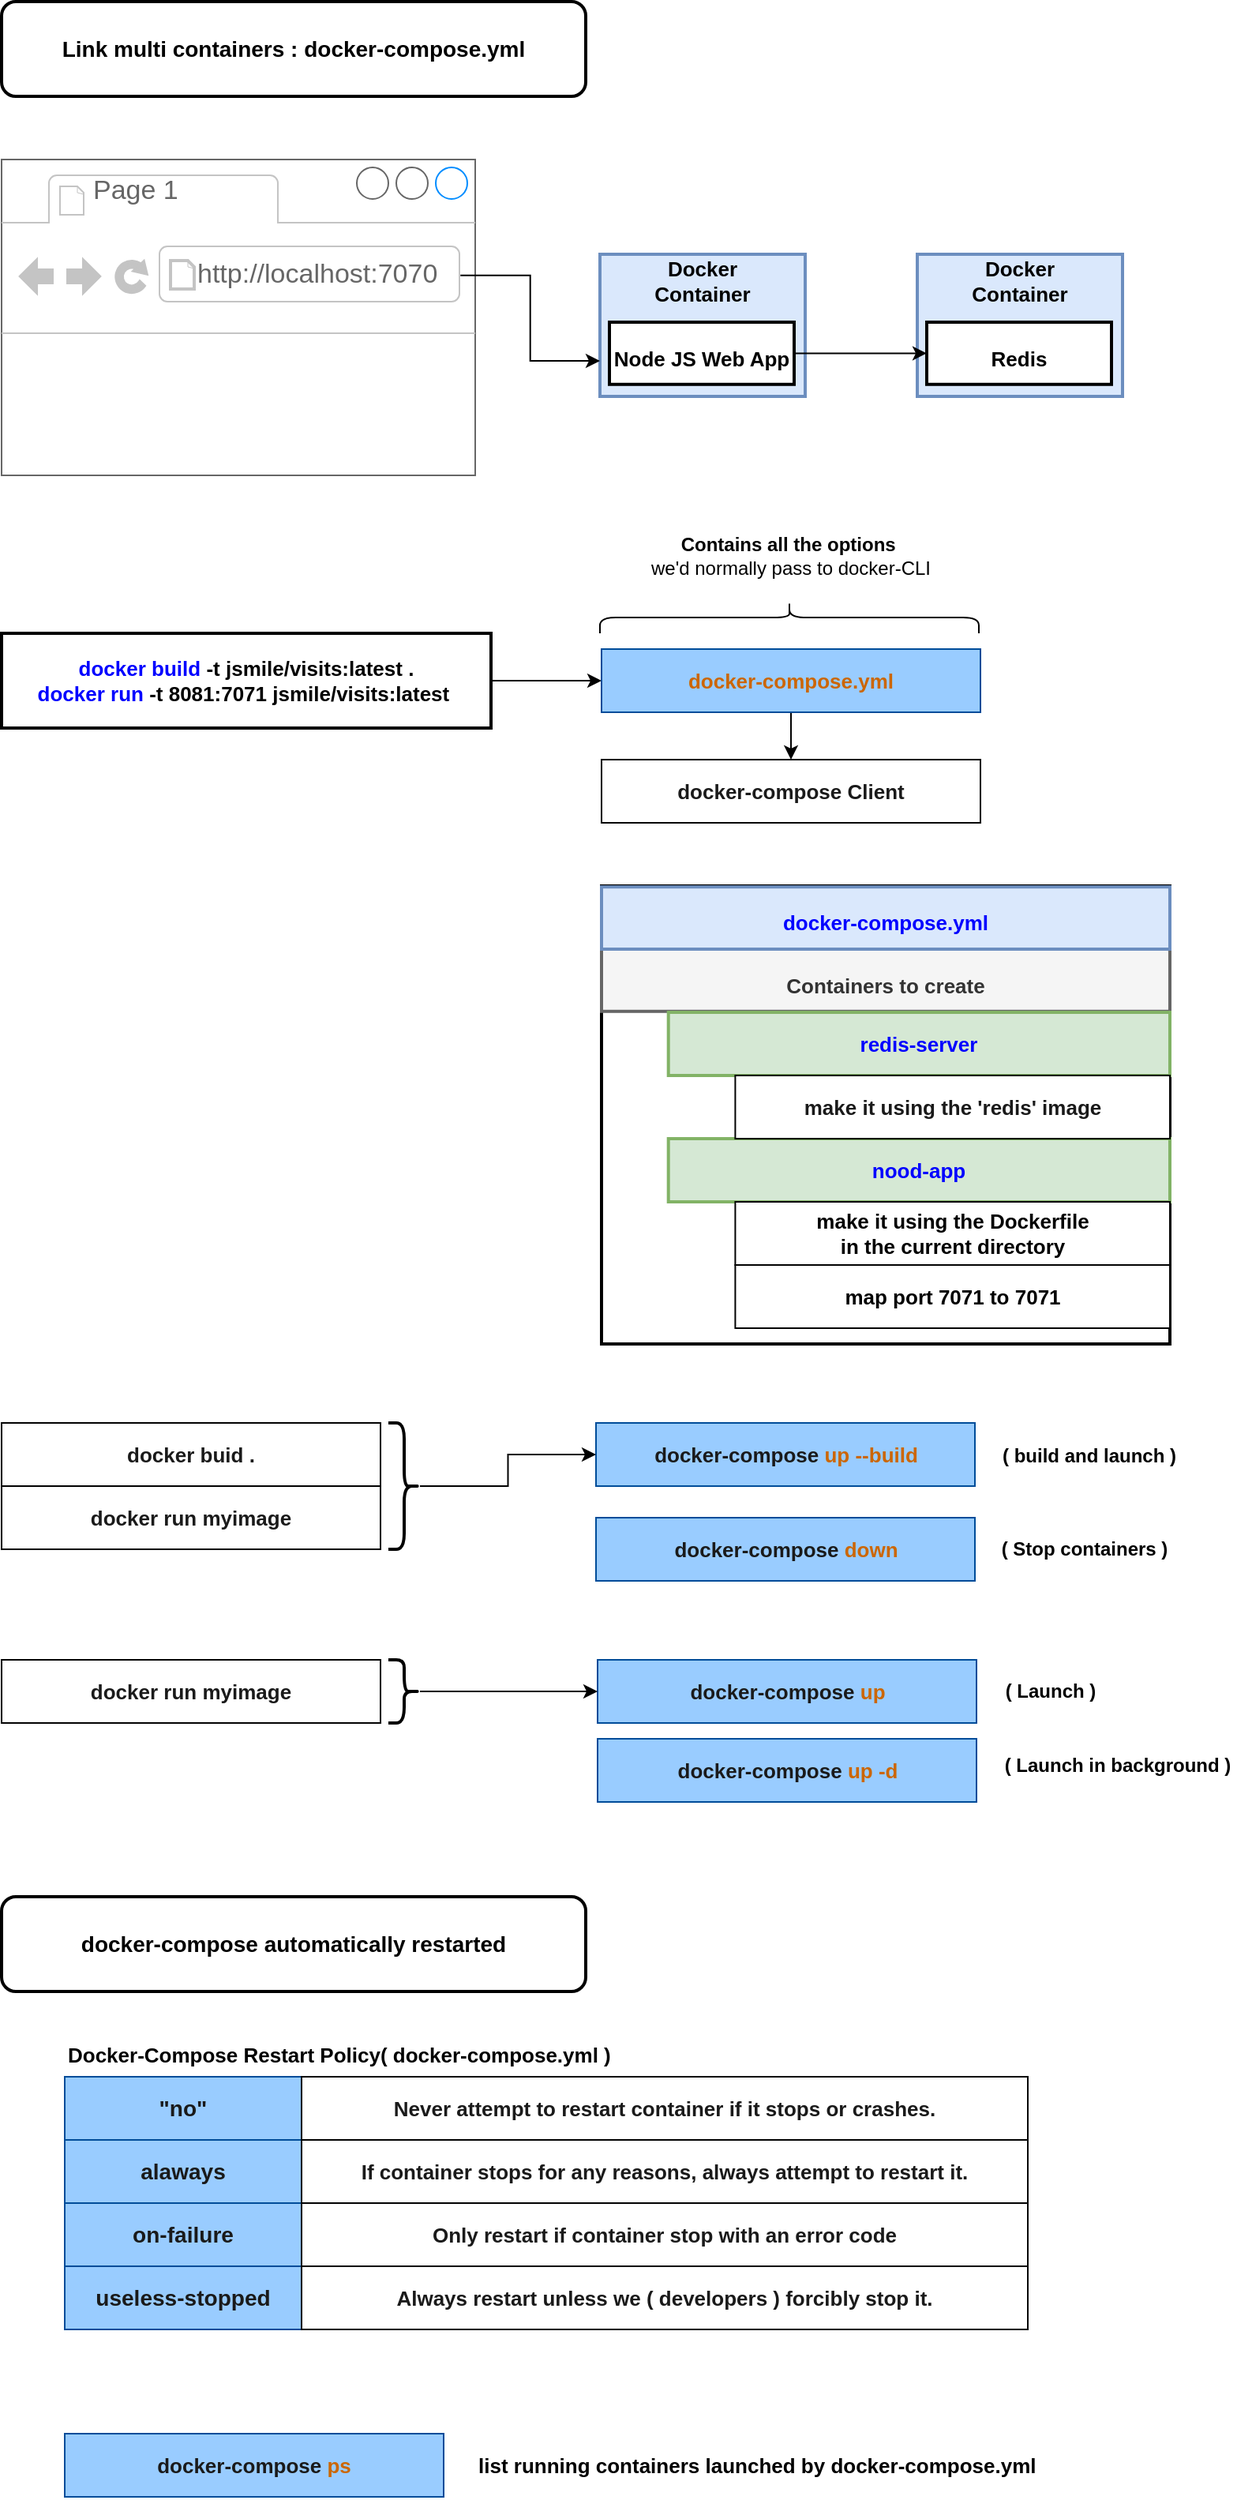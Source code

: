 <mxfile version="12.6.5" type="device"><diagram id="Y5EAjUjbU27fiy8t-uBZ" name="Page-1"><mxGraphModel dx="1635" dy="-357" grid="1" gridSize="10" guides="1" tooltips="1" connect="1" arrows="1" fold="1" page="1" pageScale="1" pageWidth="827" pageHeight="1169" math="0" shadow="0"><root><mxCell id="0"/><mxCell id="1" parent="0"/><mxCell id="GGLLkl98EZ7sNs9_n4qK-8" value="" style="group" parent="1" vertex="1" connectable="0"><mxGeometry x="40" y="1280" width="300" height="200" as="geometry"/></mxCell><mxCell id="GGLLkl98EZ7sNs9_n4qK-7" value="" style="group" parent="GGLLkl98EZ7sNs9_n4qK-8" vertex="1" connectable="0"><mxGeometry width="300" height="200" as="geometry"/></mxCell><mxCell id="GGLLkl98EZ7sNs9_n4qK-1" value="" style="strokeWidth=1;shadow=0;dashed=0;align=center;html=1;shape=mxgraph.mockup.containers.browserWindow;rSize=0;fillColor=#ffffff;strokeColor=#666666;mainText=,;recursiveResize=0;fontSize=20;" parent="GGLLkl98EZ7sNs9_n4qK-7" vertex="1"><mxGeometry width="300" height="200" as="geometry"/></mxCell><mxCell id="GGLLkl98EZ7sNs9_n4qK-2" value="Page 1" style="strokeWidth=1;shadow=0;dashed=0;align=center;html=1;shape=mxgraph.mockup.containers.anchor;fontSize=17;fontColor=#666666;align=left;" parent="GGLLkl98EZ7sNs9_n4qK-1" vertex="1"><mxGeometry x="56.25" y="9.6" width="103.125" height="20.8" as="geometry"/></mxCell><mxCell id="GGLLkl98EZ7sNs9_n4qK-3" value="http://localhost:7070" style="strokeWidth=1;shadow=0;dashed=0;align=center;html=1;shape=mxgraph.mockup.containers.anchor;rSize=0;fontSize=17;fontColor=#666666;align=left;" parent="GGLLkl98EZ7sNs9_n4qK-1" vertex="1"><mxGeometry x="121.875" y="63" width="168.75" height="20.8" as="geometry"/></mxCell><mxCell id="GGLLkl98EZ7sNs9_n4qK-9" value="&lt;font style=&quot;font-size: 14px&quot;&gt;&lt;b&gt;Link multi containers : docker-compose.yml&lt;/b&gt;&lt;/font&gt;" style="rounded=1;whiteSpace=wrap;html=1;strokeWidth=2;" parent="1" vertex="1"><mxGeometry x="40" y="1180" width="370" height="60" as="geometry"/></mxCell><mxCell id="GGLLkl98EZ7sNs9_n4qK-15" value="" style="group" parent="1" vertex="1" connectable="0"><mxGeometry x="419" y="1340" width="130" height="90" as="geometry"/></mxCell><mxCell id="GGLLkl98EZ7sNs9_n4qK-13" value="" style="group" parent="GGLLkl98EZ7sNs9_n4qK-15" vertex="1" connectable="0"><mxGeometry width="130" height="90" as="geometry"/></mxCell><mxCell id="GGLLkl98EZ7sNs9_n4qK-5" value="" style="rounded=0;whiteSpace=wrap;html=1;strokeWidth=2;fontSize=20;align=center;fillColor=#dae8fc;strokeColor=#6c8ebf;" parent="GGLLkl98EZ7sNs9_n4qK-13" vertex="1"><mxGeometry width="130" height="90.0" as="geometry"/></mxCell><mxCell id="GGLLkl98EZ7sNs9_n4qK-6" value="&lt;font style=&quot;font-size: 13px&quot;&gt;&lt;b&gt;Node JS Web App&lt;/b&gt;&lt;/font&gt;" style="rounded=0;whiteSpace=wrap;html=1;strokeWidth=2;fontSize=20;align=center;" parent="GGLLkl98EZ7sNs9_n4qK-13" vertex="1"><mxGeometry x="6" y="43" width="117" height="39.39" as="geometry"/></mxCell><mxCell id="GGLLkl98EZ7sNs9_n4qK-11" value="&lt;b style=&quot;font-size: 13px&quot;&gt;Docker Container&lt;/b&gt;" style="text;html=1;strokeColor=none;fillColor=none;align=center;verticalAlign=middle;whiteSpace=wrap;rounded=0;" parent="GGLLkl98EZ7sNs9_n4qK-13" vertex="1"><mxGeometry x="45" y="5" width="40" height="23" as="geometry"/></mxCell><mxCell id="GGLLkl98EZ7sNs9_n4qK-16" value="" style="group" parent="1" vertex="1" connectable="0"><mxGeometry x="620" y="1340" width="130" height="90" as="geometry"/></mxCell><mxCell id="GGLLkl98EZ7sNs9_n4qK-17" value="" style="group" parent="GGLLkl98EZ7sNs9_n4qK-16" vertex="1" connectable="0"><mxGeometry width="130" height="90" as="geometry"/></mxCell><mxCell id="GGLLkl98EZ7sNs9_n4qK-18" value="" style="rounded=0;whiteSpace=wrap;html=1;strokeWidth=2;fontSize=20;align=center;fillColor=#dae8fc;strokeColor=#6c8ebf;" parent="GGLLkl98EZ7sNs9_n4qK-17" vertex="1"><mxGeometry width="130" height="90.0" as="geometry"/></mxCell><mxCell id="GGLLkl98EZ7sNs9_n4qK-19" value="&lt;font style=&quot;font-size: 13px&quot;&gt;&lt;b&gt;Redis&lt;/b&gt;&lt;/font&gt;" style="rounded=0;whiteSpace=wrap;html=1;strokeWidth=2;fontSize=20;align=center;" parent="GGLLkl98EZ7sNs9_n4qK-17" vertex="1"><mxGeometry x="6" y="43" width="117" height="39.39" as="geometry"/></mxCell><mxCell id="GGLLkl98EZ7sNs9_n4qK-20" value="&lt;b style=&quot;font-size: 13px&quot;&gt;Docker Container&lt;/b&gt;" style="text;html=1;strokeColor=none;fillColor=none;align=center;verticalAlign=middle;whiteSpace=wrap;rounded=0;" parent="GGLLkl98EZ7sNs9_n4qK-17" vertex="1"><mxGeometry x="45" y="5" width="40" height="23" as="geometry"/></mxCell><mxCell id="GGLLkl98EZ7sNs9_n4qK-21" style="edgeStyle=orthogonalEdgeStyle;rounded=0;orthogonalLoop=1;jettySize=auto;html=1;entryX=0;entryY=0.75;entryDx=0;entryDy=0;" parent="1" source="GGLLkl98EZ7sNs9_n4qK-3" target="GGLLkl98EZ7sNs9_n4qK-5" edge="1"><mxGeometry relative="1" as="geometry"/></mxCell><mxCell id="GGLLkl98EZ7sNs9_n4qK-22" style="edgeStyle=orthogonalEdgeStyle;rounded=0;orthogonalLoop=1;jettySize=auto;html=1;entryX=0;entryY=0.5;entryDx=0;entryDy=0;" parent="1" source="GGLLkl98EZ7sNs9_n4qK-6" target="GGLLkl98EZ7sNs9_n4qK-19" edge="1"><mxGeometry relative="1" as="geometry"/></mxCell><mxCell id="GGLLkl98EZ7sNs9_n4qK-26" style="edgeStyle=orthogonalEdgeStyle;rounded=0;orthogonalLoop=1;jettySize=auto;html=1;entryX=0;entryY=0.5;entryDx=0;entryDy=0;fontSize=13;" parent="1" source="GGLLkl98EZ7sNs9_n4qK-23" target="GGLLkl98EZ7sNs9_n4qK-24" edge="1"><mxGeometry relative="1" as="geometry"/></mxCell><mxCell id="GGLLkl98EZ7sNs9_n4qK-23" value="&lt;font color=&quot;#0000ff&quot;&gt;docker build&lt;/font&gt; -t jsmile/visits:latest .&lt;br style=&quot;font-size: 13px&quot;&gt;&lt;font color=&quot;#0000ff&quot;&gt;docker run&lt;/font&gt; -t 8081:7071 jsmile/visits:latest&amp;nbsp;" style="rounded=0;whiteSpace=wrap;html=1;strokeWidth=2;fontSize=13;fontStyle=1" parent="1" vertex="1"><mxGeometry x="40" y="1580" width="310" height="60" as="geometry"/></mxCell><mxCell id="GGLLkl98EZ7sNs9_n4qK-27" style="edgeStyle=orthogonalEdgeStyle;rounded=0;orthogonalLoop=1;jettySize=auto;html=1;entryX=0.5;entryY=0;entryDx=0;entryDy=0;fontSize=13;" parent="1" source="GGLLkl98EZ7sNs9_n4qK-24" target="GGLLkl98EZ7sNs9_n4qK-25" edge="1"><mxGeometry relative="1" as="geometry"/></mxCell><mxCell id="GGLLkl98EZ7sNs9_n4qK-24" value="&lt;h3 style=&quot;font-size: 13px&quot;&gt;&lt;font style=&quot;font-size: 13px&quot; color=&quot;#cc6600&quot;&gt;docker-compose.yml&lt;/font&gt;&lt;/h3&gt;" style="rounded=0;whiteSpace=wrap;html=1;fillColor=#99CCFF;strokeColor=#004C99;fontSize=13;" parent="1" vertex="1"><mxGeometry x="420" y="1590" width="240" height="40" as="geometry"/></mxCell><mxCell id="GGLLkl98EZ7sNs9_n4qK-25" value="&lt;h3 style=&quot;font-size: 13px&quot;&gt;&lt;font color=&quot;#1a1a1a&quot;&gt;docker-compose Client&lt;/font&gt;&lt;/h3&gt;" style="rounded=0;whiteSpace=wrap;html=1;fontSize=13;" parent="1" vertex="1"><mxGeometry x="420" y="1660" width="240" height="40" as="geometry"/></mxCell><mxCell id="GGLLkl98EZ7sNs9_n4qK-28" value="" style="shape=curlyBracket;whiteSpace=wrap;html=1;rounded=1;fontSize=13;rotation=90;" parent="1" vertex="1"><mxGeometry x="529" y="1450" width="20" height="240" as="geometry"/></mxCell><mxCell id="GGLLkl98EZ7sNs9_n4qK-29" value="&lt;b&gt;Contains all the options&amp;nbsp;&lt;br&gt;&lt;/b&gt;we'd normally pass to docker-CLI" style="text;html=1;strokeColor=none;fillColor=none;align=center;verticalAlign=middle;whiteSpace=wrap;rounded=0;" parent="1" vertex="1"><mxGeometry x="447" y="1510" width="186" height="41" as="geometry"/></mxCell><mxCell id="GGLLkl98EZ7sNs9_n4qK-43" value="" style="group;fillColor=#f5f5f5;strokeColor=#666666;fontColor=#333333;" parent="1" vertex="1" connectable="0"><mxGeometry x="420" y="1740" width="360" height="290" as="geometry"/></mxCell><mxCell id="GGLLkl98EZ7sNs9_n4qK-32" value="" style="rounded=0;whiteSpace=wrap;html=1;strokeWidth=2;fontSize=20;align=center;" parent="GGLLkl98EZ7sNs9_n4qK-43" vertex="1"><mxGeometry width="360" height="290" as="geometry"/></mxCell><mxCell id="GGLLkl98EZ7sNs9_n4qK-33" value="&lt;span style=&quot;font-size: 13px&quot;&gt;&lt;b&gt;Containers to create&lt;/b&gt;&lt;/span&gt;" style="rounded=0;whiteSpace=wrap;html=1;strokeWidth=2;fontSize=20;align=center;fillColor=#f5f5f5;strokeColor=#666666;fontColor=#333333;" parent="GGLLkl98EZ7sNs9_n4qK-43" vertex="1"><mxGeometry y="40" width="360" height="39.39" as="geometry"/></mxCell><mxCell id="GGLLkl98EZ7sNs9_n4qK-35" value="&lt;h3 style=&quot;font-size: 13px&quot;&gt;&lt;font&gt;redis-server&lt;/font&gt;&lt;/h3&gt;" style="rounded=0;whiteSpace=wrap;html=1;fontSize=13;fillColor=#d5e8d4;strokeColor=#82b366;fontColor=#0000FF;fontStyle=1;strokeWidth=2;" parent="GGLLkl98EZ7sNs9_n4qK-43" vertex="1"><mxGeometry x="42.353" y="80" width="317.647" height="40" as="geometry"/></mxCell><mxCell id="GGLLkl98EZ7sNs9_n4qK-36" value="&lt;h3 style=&quot;font-size: 13px&quot;&gt;&lt;font&gt;nood-app&lt;/font&gt;&lt;/h3&gt;" style="rounded=0;whiteSpace=wrap;html=1;fontSize=13;fillColor=#d5e8d4;strokeColor=#82b366;fontColor=#0000FF;fontStyle=1;strokeWidth=2;" parent="GGLLkl98EZ7sNs9_n4qK-43" vertex="1"><mxGeometry x="42.353" y="160" width="317.647" height="40" as="geometry"/></mxCell><mxCell id="GGLLkl98EZ7sNs9_n4qK-37" value="&lt;h3 style=&quot;font-size: 13px&quot;&gt;&lt;font color=&quot;#1a1a1a&quot;&gt;make it using the 'redis' image&lt;/font&gt;&lt;/h3&gt;" style="rounded=0;whiteSpace=wrap;html=1;fontSize=13;" parent="GGLLkl98EZ7sNs9_n4qK-43" vertex="1"><mxGeometry x="84.706" y="120" width="275.294" height="40" as="geometry"/></mxCell><mxCell id="GGLLkl98EZ7sNs9_n4qK-39" value="make it using the Dockerfile&lt;br&gt;in the current directory" style="rounded=0;whiteSpace=wrap;html=1;strokeWidth=1;fontSize=13;fontStyle=1" parent="GGLLkl98EZ7sNs9_n4qK-43" vertex="1"><mxGeometry x="84.706" y="200" width="275.294" height="40" as="geometry"/></mxCell><mxCell id="GGLLkl98EZ7sNs9_n4qK-40" value="map port 7071 to 7071" style="rounded=0;whiteSpace=wrap;html=1;strokeWidth=1;fontSize=13;fontStyle=1" parent="GGLLkl98EZ7sNs9_n4qK-43" vertex="1"><mxGeometry x="84.706" y="240" width="275.294" height="40" as="geometry"/></mxCell><mxCell id="GGLLkl98EZ7sNs9_n4qK-44" value="&lt;span style=&quot;color: rgb(0 , 0 , 255) ; font-size: 13px ; font-weight: 700&quot;&gt;docker-compose.yml&lt;/span&gt;" style="rounded=0;whiteSpace=wrap;html=1;strokeWidth=2;fontSize=20;align=center;fillColor=#dae8fc;strokeColor=#6c8ebf;" parent="GGLLkl98EZ7sNs9_n4qK-43" vertex="1"><mxGeometry y="0.61" width="360" height="39.39" as="geometry"/></mxCell><mxCell id="GGLLkl98EZ7sNs9_n4qK-61" value="" style="group" parent="1" vertex="1" connectable="0"><mxGeometry x="40" y="2230" width="765" height="90" as="geometry"/></mxCell><mxCell id="GGLLkl98EZ7sNs9_n4qK-48" value="&lt;h3 style=&quot;font-size: 13px&quot;&gt;&lt;font color=&quot;#1a1a1a&quot;&gt;docker run myimage&lt;/font&gt;&lt;/h3&gt;" style="rounded=0;whiteSpace=wrap;html=1;fontSize=13;" parent="GGLLkl98EZ7sNs9_n4qK-61" vertex="1"><mxGeometry width="240" height="40" as="geometry"/></mxCell><mxCell id="GGLLkl98EZ7sNs9_n4qK-49" value="&lt;h3 style=&quot;font-size: 13px&quot;&gt;&lt;font color=&quot;#1a1a1a&quot; style=&quot;font-size: 13px&quot;&gt;docker-compose &lt;/font&gt;&lt;font style=&quot;font-size: 13px&quot; color=&quot;#cc6600&quot;&gt;up&lt;/font&gt;&lt;/h3&gt;" style="rounded=0;whiteSpace=wrap;html=1;fillColor=#99CCFF;strokeColor=#004C99;fontSize=13;" parent="GGLLkl98EZ7sNs9_n4qK-61" vertex="1"><mxGeometry x="377.5" width="240" height="40" as="geometry"/></mxCell><mxCell id="GGLLkl98EZ7sNs9_n4qK-54" style="edgeStyle=orthogonalEdgeStyle;rounded=0;orthogonalLoop=1;jettySize=auto;html=1;fontSize=13;fontColor=#009900;" parent="GGLLkl98EZ7sNs9_n4qK-61" source="GGLLkl98EZ7sNs9_n4qK-52" target="GGLLkl98EZ7sNs9_n4qK-49" edge="1"><mxGeometry relative="1" as="geometry"/></mxCell><mxCell id="GGLLkl98EZ7sNs9_n4qK-52" value="" style="shape=curlyBracket;whiteSpace=wrap;html=1;rounded=1;strokeWidth=2;fontSize=13;fontColor=#009900;rotation=-180;" parent="GGLLkl98EZ7sNs9_n4qK-61" vertex="1"><mxGeometry x="245" width="20" height="40" as="geometry"/></mxCell><mxCell id="GGLLkl98EZ7sNs9_n4qK-57" value="&lt;h3 style=&quot;font-size: 13px&quot;&gt;&lt;font color=&quot;#1a1a1a&quot; style=&quot;font-size: 13px&quot;&gt;docker-compose &lt;/font&gt;&lt;font color=&quot;#cc6600&quot;&gt;&lt;font style=&quot;font-size: 13px&quot;&gt;up &lt;/font&gt;&lt;font style=&quot;font-size: 13px&quot;&gt;-d&lt;/font&gt;&lt;/font&gt;&lt;/h3&gt;" style="rounded=0;whiteSpace=wrap;html=1;fillColor=#99CCFF;strokeColor=#004C99;fontSize=13;" parent="GGLLkl98EZ7sNs9_n4qK-61" vertex="1"><mxGeometry x="377.5" y="50" width="240" height="40" as="geometry"/></mxCell><mxCell id="GGLLkl98EZ7sNs9_n4qK-59" value="&lt;b&gt;( Launch in background )&lt;/b&gt;" style="text;html=1;strokeColor=none;fillColor=none;align=center;verticalAlign=middle;whiteSpace=wrap;rounded=0;" parent="GGLLkl98EZ7sNs9_n4qK-61" vertex="1"><mxGeometry x="631.5" y="46" width="150" height="41" as="geometry"/></mxCell><mxCell id="GGLLkl98EZ7sNs9_n4qK-65" value="&lt;b&gt;( Launch )&lt;/b&gt;" style="text;html=1;strokeColor=none;fillColor=none;align=center;verticalAlign=middle;whiteSpace=wrap;rounded=0;" parent="GGLLkl98EZ7sNs9_n4qK-61" vertex="1"><mxGeometry x="631.5" y="-1" width="65" height="41" as="geometry"/></mxCell><mxCell id="GGLLkl98EZ7sNs9_n4qK-50" value="&lt;h3 style=&quot;font-size: 13px&quot;&gt;&lt;font color=&quot;#1a1a1a&quot;&gt;docker buid .&lt;/font&gt;&lt;/h3&gt;" style="rounded=0;whiteSpace=wrap;html=1;fontSize=13;" parent="1" vertex="1"><mxGeometry x="40" y="2080" width="240" height="40" as="geometry"/></mxCell><mxCell id="GGLLkl98EZ7sNs9_n4qK-51" value="&lt;h3 style=&quot;font-size: 13px&quot;&gt;&lt;font color=&quot;#1a1a1a&quot;&gt;docker run myimage&lt;/font&gt;&lt;/h3&gt;" style="rounded=0;whiteSpace=wrap;html=1;fontSize=13;" parent="1" vertex="1"><mxGeometry x="40" y="2120" width="240" height="40" as="geometry"/></mxCell><mxCell id="GGLLkl98EZ7sNs9_n4qK-53" value="" style="shape=curlyBracket;whiteSpace=wrap;html=1;rounded=1;strokeWidth=2;fontSize=13;fontColor=#009900;rotation=-180;" parent="1" vertex="1"><mxGeometry x="285" y="2080" width="20" height="80" as="geometry"/></mxCell><mxCell id="GGLLkl98EZ7sNs9_n4qK-55" value="&lt;h3 style=&quot;font-size: 13px&quot;&gt;&lt;font color=&quot;#1a1a1a&quot; style=&quot;font-size: 13px&quot;&gt;docker-compose &lt;/font&gt;&lt;font color=&quot;#cc6600&quot;&gt;&lt;font style=&quot;font-size: 13px&quot;&gt;up &lt;/font&gt;&lt;font style=&quot;font-size: 13px&quot;&gt;--build&lt;/font&gt;&lt;/font&gt;&lt;/h3&gt;" style="rounded=0;whiteSpace=wrap;html=1;fillColor=#99CCFF;strokeColor=#004C99;fontSize=13;" parent="1" vertex="1"><mxGeometry x="416.5" y="2080" width="240" height="40" as="geometry"/></mxCell><mxCell id="GGLLkl98EZ7sNs9_n4qK-56" style="edgeStyle=orthogonalEdgeStyle;rounded=0;orthogonalLoop=1;jettySize=auto;html=1;entryX=0;entryY=0.5;entryDx=0;entryDy=0;fontSize=13;fontColor=#009900;" parent="1" source="GGLLkl98EZ7sNs9_n4qK-53" target="GGLLkl98EZ7sNs9_n4qK-55" edge="1"><mxGeometry relative="1" as="geometry"/></mxCell><mxCell id="GGLLkl98EZ7sNs9_n4qK-58" value="&lt;h3 style=&quot;font-size: 13px&quot;&gt;&lt;font color=&quot;#1a1a1a&quot; style=&quot;font-size: 13px&quot;&gt;docker-compose &lt;/font&gt;&lt;font style=&quot;font-size: 13px&quot; color=&quot;#cc6600&quot;&gt;down&lt;/font&gt;&lt;/h3&gt;" style="rounded=0;whiteSpace=wrap;html=1;fillColor=#99CCFF;strokeColor=#004C99;fontSize=13;" parent="1" vertex="1"><mxGeometry x="416.5" y="2140" width="240" height="40" as="geometry"/></mxCell><mxCell id="GGLLkl98EZ7sNs9_n4qK-60" value="&lt;b&gt;( Stop containers )&lt;/b&gt;" style="text;html=1;strokeColor=none;fillColor=none;align=center;verticalAlign=middle;whiteSpace=wrap;rounded=0;" parent="1" vertex="1"><mxGeometry x="670.5" y="2139" width="110" height="41" as="geometry"/></mxCell><mxCell id="GGLLkl98EZ7sNs9_n4qK-64" value="&lt;b&gt;( build and launch )&lt;/b&gt;" style="text;html=1;strokeColor=none;fillColor=none;align=center;verticalAlign=middle;whiteSpace=wrap;rounded=0;" parent="1" vertex="1"><mxGeometry x="670.5" y="2080" width="116" height="41" as="geometry"/></mxCell><mxCell id="GGLLkl98EZ7sNs9_n4qK-66" value="&lt;font style=&quot;font-size: 14px&quot;&gt;&lt;b&gt;docker-compose automatically restarted&lt;/b&gt;&lt;/font&gt;" style="rounded=1;whiteSpace=wrap;html=1;strokeWidth=2;" parent="1" vertex="1"><mxGeometry x="40" y="2380" width="370" height="60" as="geometry"/></mxCell><mxCell id="GGLLkl98EZ7sNs9_n4qK-67" value="&lt;h3&gt;&lt;font color=&quot;#1a1a1a&quot;&gt;&quot;no&quot;&lt;/font&gt;&lt;/h3&gt;" style="rounded=0;whiteSpace=wrap;html=1;fillColor=#99CCFF;strokeColor=#004C99;" parent="1" vertex="1"><mxGeometry x="80" y="2494" width="150" height="40" as="geometry"/></mxCell><mxCell id="GGLLkl98EZ7sNs9_n4qK-68" value="&lt;h3 style=&quot;font-size: 13px&quot;&gt;&lt;font color=&quot;#1a1a1a&quot;&gt;Never attempt to restart container if it stops or crashes.&lt;/font&gt;&lt;/h3&gt;" style="rounded=0;whiteSpace=wrap;html=1;fontSize=13;" parent="1" vertex="1"><mxGeometry x="230" y="2494" width="460" height="40" as="geometry"/></mxCell><mxCell id="GGLLkl98EZ7sNs9_n4qK-71" value="Docker-Compose Restart Policy( docker-compose.yml )" style="text;html=1;strokeColor=none;fillColor=none;align=left;verticalAlign=middle;whiteSpace=wrap;rounded=0;fontSize=13;fontColor=#000000;fontStyle=1" parent="1" vertex="1"><mxGeometry x="80" y="2470" width="360" height="20" as="geometry"/></mxCell><mxCell id="GGLLkl98EZ7sNs9_n4qK-73" value="&lt;h3&gt;&lt;font color=&quot;#1a1a1a&quot;&gt;alaways&lt;/font&gt;&lt;/h3&gt;" style="rounded=0;whiteSpace=wrap;html=1;fillColor=#99CCFF;strokeColor=#004C99;" parent="1" vertex="1"><mxGeometry x="80" y="2534" width="150" height="40" as="geometry"/></mxCell><mxCell id="GGLLkl98EZ7sNs9_n4qK-74" value="&lt;h3 style=&quot;font-size: 13px&quot;&gt;&lt;font color=&quot;#1a1a1a&quot;&gt;If container stops for any reasons, always attempt to restart it.&lt;/font&gt;&lt;/h3&gt;" style="rounded=0;whiteSpace=wrap;html=1;fontSize=13;" parent="1" vertex="1"><mxGeometry x="230" y="2534" width="460" height="40" as="geometry"/></mxCell><mxCell id="GGLLkl98EZ7sNs9_n4qK-75" value="&lt;h3&gt;&lt;font color=&quot;#1a1a1a&quot;&gt;on-failure&lt;/font&gt;&lt;/h3&gt;" style="rounded=0;whiteSpace=wrap;html=1;fillColor=#99CCFF;strokeColor=#004C99;" parent="1" vertex="1"><mxGeometry x="80" y="2574" width="150" height="40" as="geometry"/></mxCell><mxCell id="GGLLkl98EZ7sNs9_n4qK-76" value="&lt;h3 style=&quot;font-size: 13px&quot;&gt;&lt;font color=&quot;#1a1a1a&quot;&gt;Only restart if container stop with an error code&lt;/font&gt;&lt;/h3&gt;" style="rounded=0;whiteSpace=wrap;html=1;fontSize=13;" parent="1" vertex="1"><mxGeometry x="230" y="2574" width="460" height="40" as="geometry"/></mxCell><mxCell id="GGLLkl98EZ7sNs9_n4qK-77" value="&lt;h3&gt;&lt;font color=&quot;#1a1a1a&quot;&gt;useless-stopped&lt;/font&gt;&lt;/h3&gt;" style="rounded=0;whiteSpace=wrap;html=1;fillColor=#99CCFF;strokeColor=#004C99;" parent="1" vertex="1"><mxGeometry x="80" y="2614" width="150" height="40" as="geometry"/></mxCell><mxCell id="GGLLkl98EZ7sNs9_n4qK-78" value="&lt;h3 style=&quot;font-size: 13px&quot;&gt;&lt;font color=&quot;#1a1a1a&quot;&gt;Always restart unless we ( developers ) forcibly stop it.&lt;/font&gt;&lt;/h3&gt;" style="rounded=0;whiteSpace=wrap;html=1;fontSize=13;" parent="1" vertex="1"><mxGeometry x="230" y="2614" width="460" height="40" as="geometry"/></mxCell><mxCell id="GGLLkl98EZ7sNs9_n4qK-79" value="&lt;h3 style=&quot;font-size: 13px&quot;&gt;&lt;font color=&quot;#1a1a1a&quot; style=&quot;font-size: 13px&quot;&gt;docker-compose &lt;/font&gt;&lt;font style=&quot;font-size: 13px&quot; color=&quot;#cc6600&quot;&gt;ps&lt;/font&gt;&lt;/h3&gt;" style="rounded=0;whiteSpace=wrap;html=1;fillColor=#99CCFF;strokeColor=#004C99;fontSize=13;" parent="1" vertex="1"><mxGeometry x="80" y="2720" width="240" height="40" as="geometry"/></mxCell><mxCell id="GGLLkl98EZ7sNs9_n4qK-80" value="list running containers launched by docker-compose.yml" style="text;html=1;strokeColor=none;fillColor=none;align=left;verticalAlign=middle;whiteSpace=wrap;rounded=0;fontSize=13;fontColor=#000000;fontStyle=1" parent="1" vertex="1"><mxGeometry x="340" y="2730" width="360" height="20" as="geometry"/></mxCell></root></mxGraphModel></diagram></mxfile>